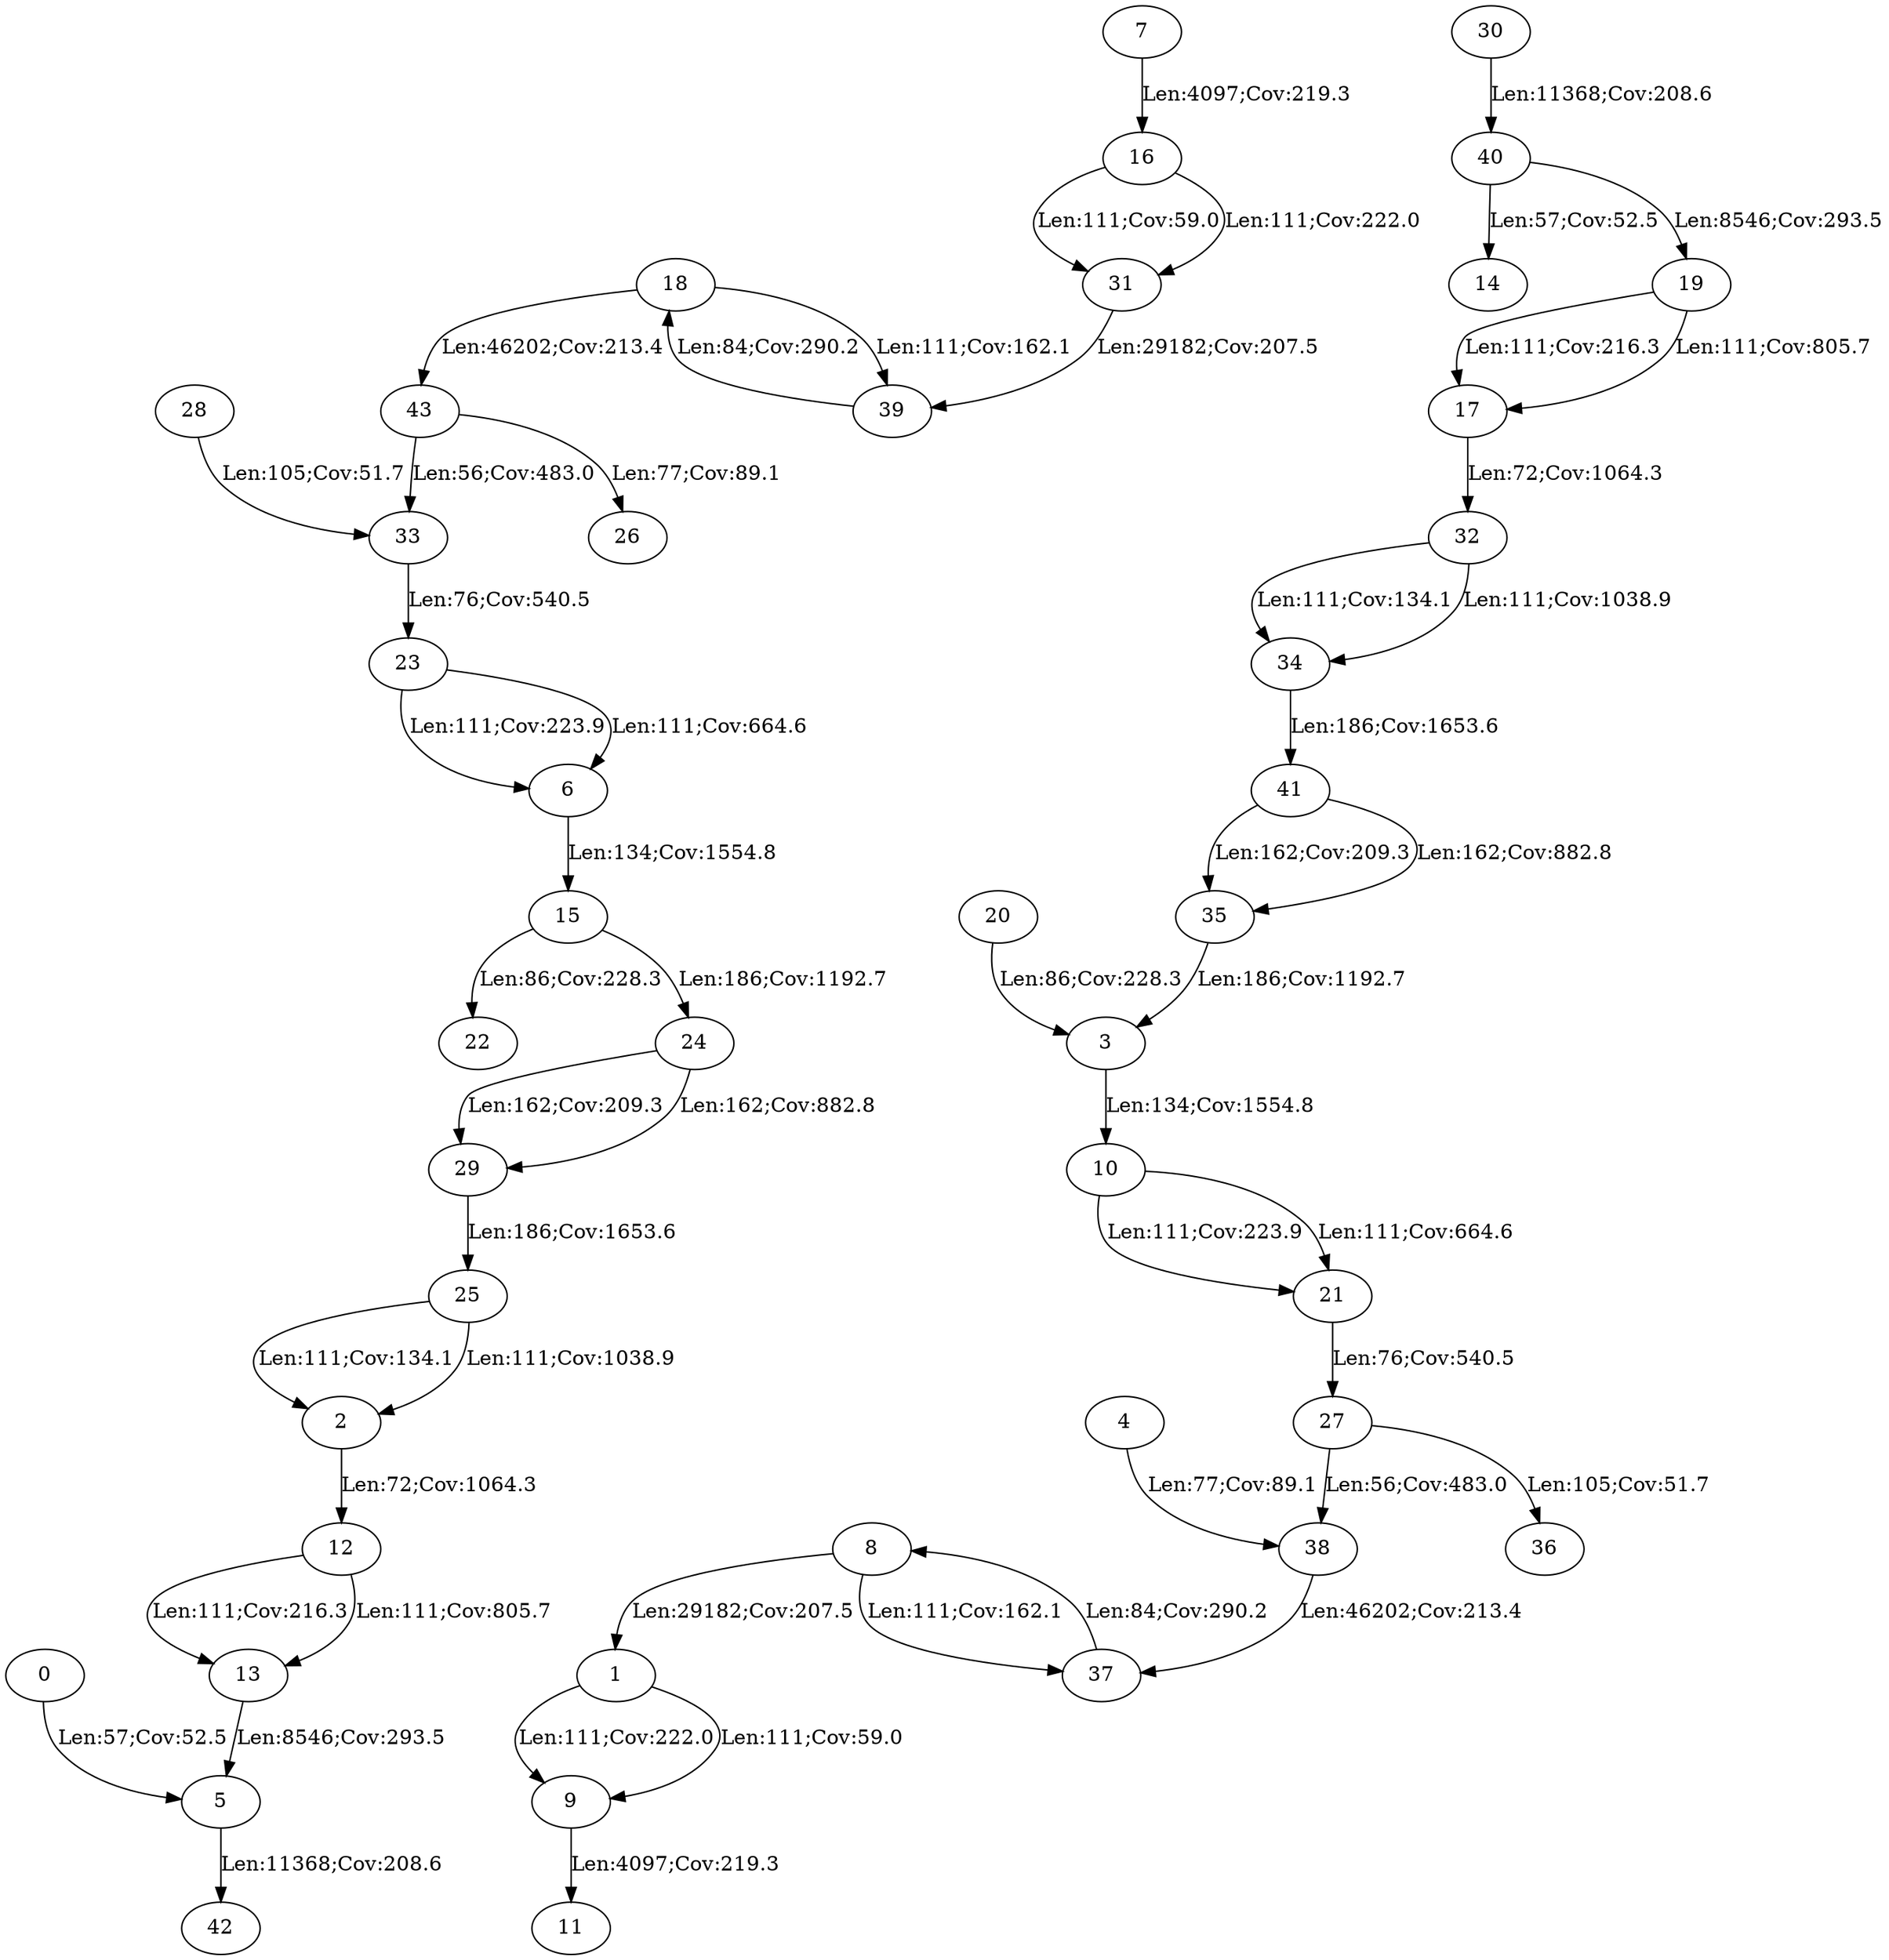 digraph {
0;
1;
2;
3;
4;
5;
6;
7;
8;
9;
10;
11;
12;
13;
14;
15;
16;
17;
18;
19;
20;
21;
22;
23;
24;
25;
26;
27;
28;
29;
30;
31;
32;
33;
34;
35;
36;
37;
38;
39;
40;
41;
42;
43;
43 -> 33 [label="Len:56;Cov:483.0"];
27 -> 38 [label="Len:56;Cov:483.0"];
40 -> 14 [label="Len:57;Cov:52.5"];
0 -> 5 [label="Len:57;Cov:52.5"];
2 -> 12 [label="Len:72;Cov:1064.3"];
1 -> 9 [label="Len:111;Cov:222.0"];
20 -> 3 [label="Len:86;Cov:228.3"];
17 -> 32 [label="Len:72;Cov:1064.3"];
16 -> 31 [label="Len:111;Cov:59.0"];
15 -> 22 [label="Len:86;Cov:228.3"];
16 -> 31 [label="Len:111;Cov:222.0"];
1 -> 9 [label="Len:111;Cov:59.0"];
37 -> 8 [label="Len:84;Cov:290.2"];
19 -> 17 [label="Len:111;Cov:216.3"];
25 -> 2 [label="Len:111;Cov:134.1"];
32 -> 34 [label="Len:111;Cov:134.1"];
9 -> 11 [label="Len:4097;Cov:219.3"];
34 -> 41 [label="Len:186;Cov:1653.6"];
7 -> 16 [label="Len:4097;Cov:219.3"];
39 -> 18 [label="Len:84;Cov:290.2"];
3 -> 10 [label="Len:134;Cov:1554.8"];
5 -> 42 [label="Len:11368;Cov:208.6"];
6 -> 15 [label="Len:134;Cov:1554.8"];
30 -> 40 [label="Len:11368;Cov:208.6"];
29 -> 25 [label="Len:186;Cov:1653.6"];
12 -> 13 [label="Len:111;Cov:216.3"];
40 -> 19 [label="Len:8546;Cov:293.5"];
13 -> 5 [label="Len:8546;Cov:293.5"];
33 -> 23 [label="Len:76;Cov:540.5"];
41 -> 35 [label="Len:162;Cov:209.3"];
4 -> 38 [label="Len:77;Cov:89.1"];
24 -> 29 [label="Len:162;Cov:209.3"];
21 -> 27 [label="Len:76;Cov:540.5"];
28 -> 33 [label="Len:105;Cov:51.7"];
24 -> 29 [label="Len:162;Cov:882.8"];
8 -> 37 [label="Len:111;Cov:162.1"];
41 -> 35 [label="Len:162;Cov:882.8"];
25 -> 2 [label="Len:111;Cov:1038.9"];
10 -> 21 [label="Len:111;Cov:223.9"];
23 -> 6 [label="Len:111;Cov:223.9"];
15 -> 24 [label="Len:186;Cov:1192.7"];
32 -> 34 [label="Len:111;Cov:1038.9"];
18 -> 43 [label="Len:46202;Cov:213.4"];
23 -> 6 [label="Len:111;Cov:664.6"];
12 -> 13 [label="Len:111;Cov:805.7"];
31 -> 39 [label="Len:29182;Cov:207.5"];
27 -> 36 [label="Len:105;Cov:51.7"];
43 -> 26 [label="Len:77;Cov:89.1"];
35 -> 3 [label="Len:186;Cov:1192.7"];
18 -> 39 [label="Len:111;Cov:162.1"];
10 -> 21 [label="Len:111;Cov:664.6"];
19 -> 17 [label="Len:111;Cov:805.7"];
38 -> 37 [label="Len:46202;Cov:213.4"];
8 -> 1 [label="Len:29182;Cov:207.5"];
}